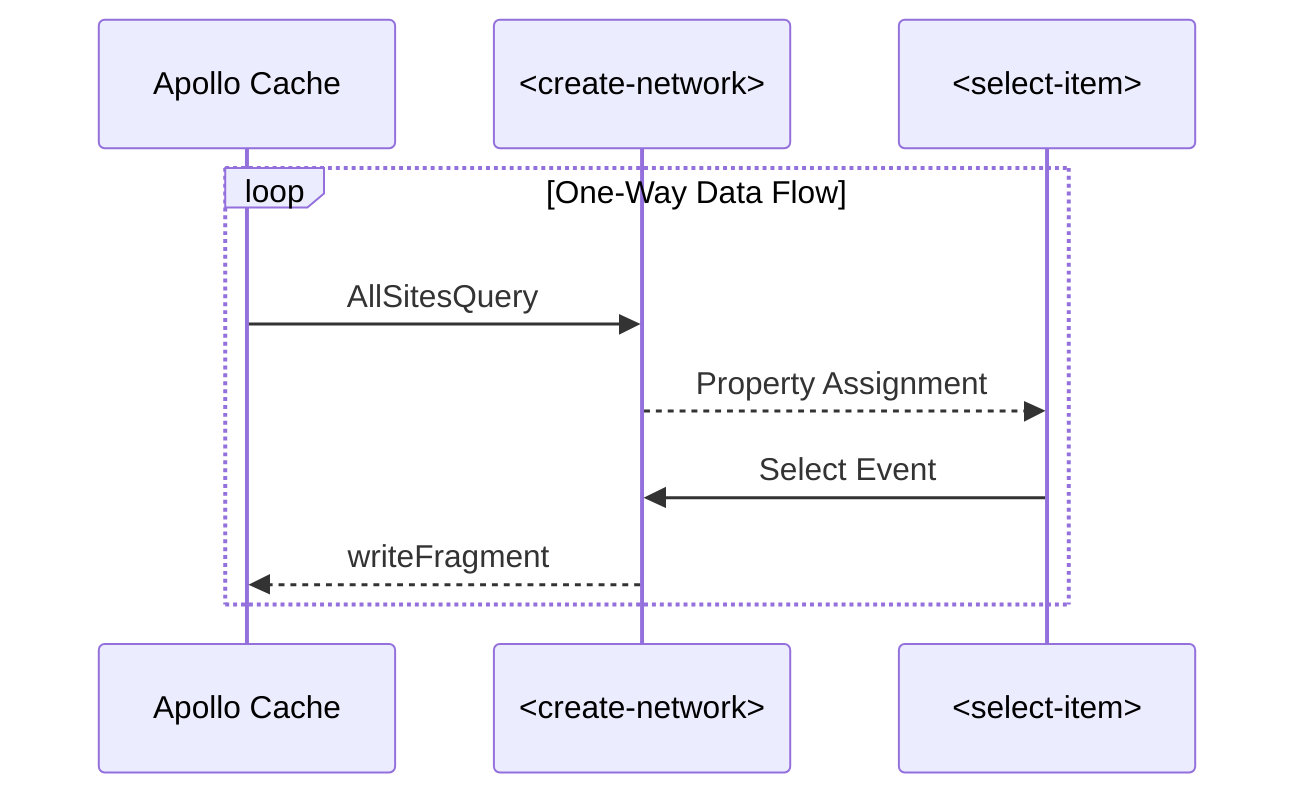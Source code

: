 sequenceDiagram
    loop One-Way Data Flow
        participant CA as Apollo Cache
        participant UI as <create-network>
        participant OL as <select-item>
        CA->>UI: AllSitesQuery
        UI-->>OL: Property Assignment
        OL->>UI: Select Event
        UI-->>CA: writeFragment
    end